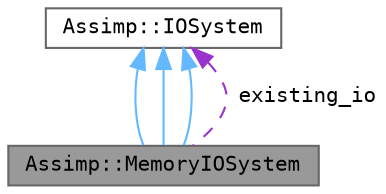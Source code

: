 digraph "Assimp::MemoryIOSystem"
{
 // LATEX_PDF_SIZE
  bgcolor="transparent";
  edge [fontname=Terminal,fontsize=10,labelfontname=Helvetica,labelfontsize=10];
  node [fontname=Terminal,fontsize=10,shape=box,height=0.2,width=0.4];
  Node1 [label="Assimp::MemoryIOSystem",height=0.2,width=0.4,color="gray40", fillcolor="grey60", style="filled", fontcolor="black",tooltip="Dummy IO system to read from a memory buffer."];
  Node2 -> Node1 [dir="back",color="steelblue1",style="solid"];
  Node2 [label="Assimp::IOSystem",height=0.2,width=0.4,color="gray40", fillcolor="white", style="filled",URL="$class_assimp_1_1_i_o_system.html",tooltip="CPP-API: Interface to the file system."];
  Node2 -> Node1 [dir="back",color="steelblue1",style="solid"];
  Node2 -> Node1 [dir="back",color="steelblue1",style="solid"];
  Node2 -> Node1 [dir="back",color="darkorchid3",style="dashed",label=" existing_io" ];
}
